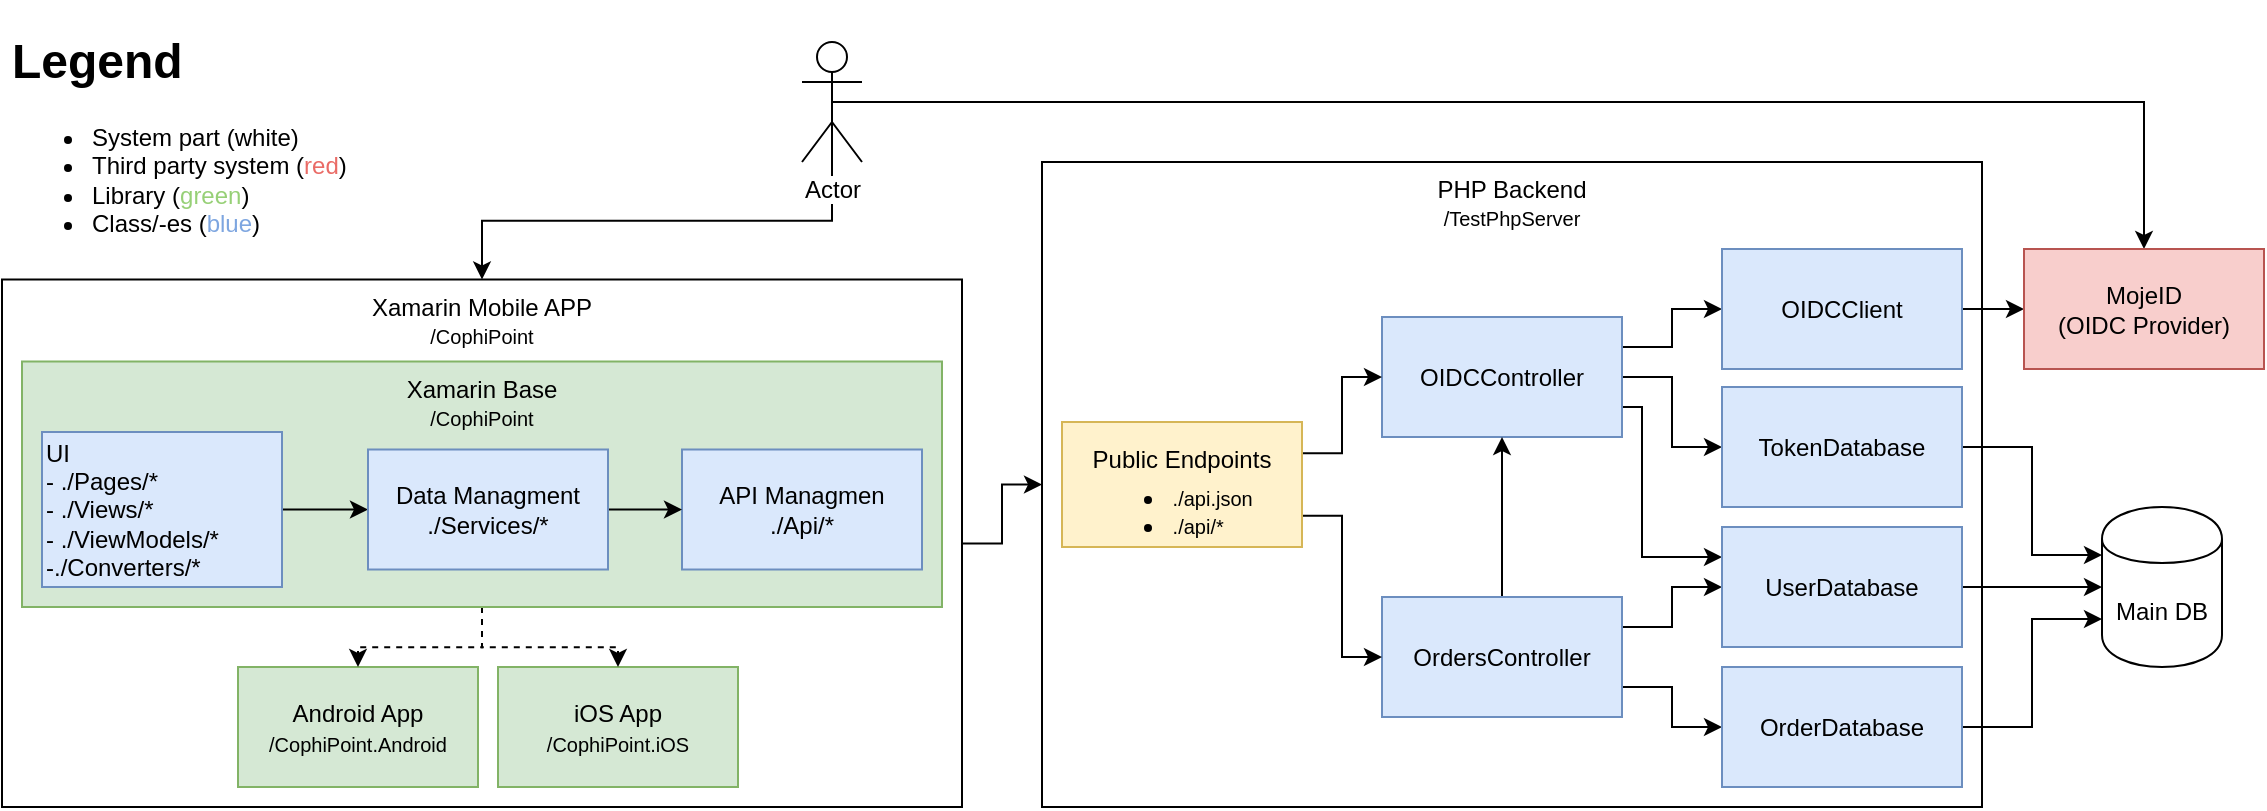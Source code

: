 <mxfile version="12.7.0" type="github">
  <diagram name="Page-1" id="74b105a0-9070-1c63-61bc-23e55f88626e">
    <mxGraphModel dx="1443" dy="2799" grid="1" gridSize="10" guides="1" tooltips="1" connect="1" arrows="1" fold="1" page="1" pageScale="1.5" pageWidth="1169" pageHeight="826" background="none" math="0" shadow="0">
      <root>
        <mxCell id="0" style=";html=1;"/>
        <mxCell id="1" style=";html=1;" parent="0"/>
        <mxCell id="N1SPaJN3-FvJbKvBgrWH-49" style="edgeStyle=orthogonalEdgeStyle;rounded=0;orthogonalLoop=1;jettySize=auto;html=1;exitX=0.5;exitY=0.5;exitDx=0;exitDy=0;exitPerimeter=0;entryX=0.5;entryY=0;entryDx=0;entryDy=0;" edge="1" parent="1" source="N1SPaJN3-FvJbKvBgrWH-1" target="N1SPaJN3-FvJbKvBgrWH-13">
          <mxGeometry relative="1" as="geometry"/>
        </mxCell>
        <mxCell id="N1SPaJN3-FvJbKvBgrWH-50" style="edgeStyle=orthogonalEdgeStyle;rounded=0;orthogonalLoop=1;jettySize=auto;html=1;exitX=0.5;exitY=0.5;exitDx=0;exitDy=0;exitPerimeter=0;entryX=0.5;entryY=0;entryDx=0;entryDy=0;" edge="1" parent="1" source="N1SPaJN3-FvJbKvBgrWH-1" target="N1SPaJN3-FvJbKvBgrWH-4">
          <mxGeometry relative="1" as="geometry"/>
        </mxCell>
        <mxCell id="N1SPaJN3-FvJbKvBgrWH-1" value="Actor" style="shape=umlActor;verticalLabelPosition=bottom;labelBackgroundColor=#ffffff;verticalAlign=top;html=1;outlineConnect=0;" vertex="1" parent="1">
          <mxGeometry x="710" y="10" width="30" height="60" as="geometry"/>
        </mxCell>
        <mxCell id="N1SPaJN3-FvJbKvBgrWH-7" value="" style="edgeStyle=orthogonalEdgeStyle;rounded=0;orthogonalLoop=1;jettySize=auto;html=1;" edge="1" parent="1" source="N1SPaJN3-FvJbKvBgrWH-4" target="N1SPaJN3-FvJbKvBgrWH-6">
          <mxGeometry relative="1" as="geometry"/>
        </mxCell>
        <mxCell id="N1SPaJN3-FvJbKvBgrWH-4" value="Xamarin Mobile APP&lt;br&gt;&lt;font style=&quot;font-size: 10px&quot;&gt;/CophiPoint&lt;/font&gt;" style="rounded=0;whiteSpace=wrap;html=1;verticalAlign=top;" vertex="1" parent="1">
          <mxGeometry x="310" y="128.75" width="480" height="263.75" as="geometry"/>
        </mxCell>
        <mxCell id="N1SPaJN3-FvJbKvBgrWH-6" value="PHP Backend&lt;br&gt;&lt;font style=&quot;font-size: 10px&quot;&gt;/TestPhpServer&lt;/font&gt;" style="rounded=0;whiteSpace=wrap;html=1;verticalAlign=top;" vertex="1" parent="1">
          <mxGeometry x="830" y="70" width="470" height="322.5" as="geometry"/>
        </mxCell>
        <mxCell id="N1SPaJN3-FvJbKvBgrWH-3" value="Android App&lt;br&gt;&lt;font style=&quot;font-size: 10px&quot;&gt;/CophiPoint.Android&lt;/font&gt;" style="rounded=0;whiteSpace=wrap;html=1;fillColor=#d5e8d4;strokeColor=#82b366;" vertex="1" parent="1">
          <mxGeometry x="428" y="322.5" width="120" height="60" as="geometry"/>
        </mxCell>
        <mxCell id="N1SPaJN3-FvJbKvBgrWH-5" value="iOS App&lt;br&gt;&lt;font style=&quot;font-size: 10px&quot;&gt;/CophiPoint.iOS&lt;/font&gt;" style="rounded=0;whiteSpace=wrap;html=1;fillColor=#d5e8d4;strokeColor=#82b366;" vertex="1" parent="1">
          <mxGeometry x="558" y="322.5" width="120" height="60" as="geometry"/>
        </mxCell>
        <mxCell id="N1SPaJN3-FvJbKvBgrWH-12" value="" style="edgeStyle=orthogonalEdgeStyle;rounded=0;orthogonalLoop=1;jettySize=auto;html=1;exitX=1;exitY=0.25;exitDx=0;exitDy=0;" edge="1" parent="1" source="N1SPaJN3-FvJbKvBgrWH-9" target="N1SPaJN3-FvJbKvBgrWH-11">
          <mxGeometry relative="1" as="geometry"/>
        </mxCell>
        <mxCell id="N1SPaJN3-FvJbKvBgrWH-26" style="edgeStyle=orthogonalEdgeStyle;rounded=0;orthogonalLoop=1;jettySize=auto;html=1;exitX=1;exitY=0.5;exitDx=0;exitDy=0;" edge="1" parent="1" source="N1SPaJN3-FvJbKvBgrWH-9" target="N1SPaJN3-FvJbKvBgrWH-18">
          <mxGeometry relative="1" as="geometry"/>
        </mxCell>
        <mxCell id="N1SPaJN3-FvJbKvBgrWH-27" style="edgeStyle=orthogonalEdgeStyle;rounded=0;orthogonalLoop=1;jettySize=auto;html=1;exitX=1;exitY=0.75;exitDx=0;exitDy=0;entryX=0;entryY=0.25;entryDx=0;entryDy=0;" edge="1" parent="1" source="N1SPaJN3-FvJbKvBgrWH-9" target="N1SPaJN3-FvJbKvBgrWH-20">
          <mxGeometry relative="1" as="geometry">
            <Array as="points">
              <mxPoint x="1130" y="192.5"/>
              <mxPoint x="1130" y="267.5"/>
            </Array>
          </mxGeometry>
        </mxCell>
        <mxCell id="N1SPaJN3-FvJbKvBgrWH-9" value="OIDCController" style="rounded=0;whiteSpace=wrap;html=1;fillColor=#dae8fc;strokeColor=#6c8ebf;" vertex="1" parent="1">
          <mxGeometry x="1000" y="147.5" width="120" height="60" as="geometry"/>
        </mxCell>
        <mxCell id="N1SPaJN3-FvJbKvBgrWH-14" style="edgeStyle=orthogonalEdgeStyle;rounded=0;orthogonalLoop=1;jettySize=auto;html=1;exitX=1;exitY=0.5;exitDx=0;exitDy=0;entryX=0;entryY=0.5;entryDx=0;entryDy=0;" edge="1" parent="1" source="N1SPaJN3-FvJbKvBgrWH-11" target="N1SPaJN3-FvJbKvBgrWH-13">
          <mxGeometry relative="1" as="geometry"/>
        </mxCell>
        <mxCell id="N1SPaJN3-FvJbKvBgrWH-11" value="OIDCClient" style="rounded=0;whiteSpace=wrap;html=1;fillColor=#dae8fc;strokeColor=#6c8ebf;" vertex="1" parent="1">
          <mxGeometry x="1170" y="113.5" width="120" height="60" as="geometry"/>
        </mxCell>
        <mxCell id="N1SPaJN3-FvJbKvBgrWH-22" style="edgeStyle=orthogonalEdgeStyle;rounded=0;orthogonalLoop=1;jettySize=auto;html=1;exitX=1;exitY=0.25;exitDx=0;exitDy=0;entryX=0;entryY=0.5;entryDx=0;entryDy=0;" edge="1" parent="1" source="N1SPaJN3-FvJbKvBgrWH-10" target="N1SPaJN3-FvJbKvBgrWH-20">
          <mxGeometry relative="1" as="geometry"/>
        </mxCell>
        <mxCell id="N1SPaJN3-FvJbKvBgrWH-23" style="edgeStyle=orthogonalEdgeStyle;rounded=0;orthogonalLoop=1;jettySize=auto;html=1;exitX=1;exitY=0.75;exitDx=0;exitDy=0;entryX=0;entryY=0.5;entryDx=0;entryDy=0;" edge="1" parent="1" source="N1SPaJN3-FvJbKvBgrWH-10" target="N1SPaJN3-FvJbKvBgrWH-19">
          <mxGeometry relative="1" as="geometry"/>
        </mxCell>
        <mxCell id="N1SPaJN3-FvJbKvBgrWH-25" style="edgeStyle=orthogonalEdgeStyle;rounded=0;orthogonalLoop=1;jettySize=auto;html=1;exitX=0.5;exitY=0;exitDx=0;exitDy=0;entryX=0.5;entryY=1;entryDx=0;entryDy=0;" edge="1" parent="1" source="N1SPaJN3-FvJbKvBgrWH-10" target="N1SPaJN3-FvJbKvBgrWH-9">
          <mxGeometry relative="1" as="geometry"/>
        </mxCell>
        <mxCell id="N1SPaJN3-FvJbKvBgrWH-10" value="OrdersController" style="rounded=0;whiteSpace=wrap;html=1;fillColor=#dae8fc;strokeColor=#6c8ebf;" vertex="1" parent="1">
          <mxGeometry x="1000" y="287.5" width="120" height="60" as="geometry"/>
        </mxCell>
        <mxCell id="N1SPaJN3-FvJbKvBgrWH-13" value="MojeID &lt;br&gt;(OIDC Provider)" style="rounded=0;whiteSpace=wrap;html=1;fillColor=#f8cecc;strokeColor=#b85450;" vertex="1" parent="1">
          <mxGeometry x="1321" y="113.5" width="120" height="60" as="geometry"/>
        </mxCell>
        <mxCell id="N1SPaJN3-FvJbKvBgrWH-29" style="edgeStyle=orthogonalEdgeStyle;rounded=0;orthogonalLoop=1;jettySize=auto;html=1;exitX=1;exitY=0.5;exitDx=0;exitDy=0;entryX=0;entryY=0.3;entryDx=0;entryDy=0;" edge="1" parent="1" source="N1SPaJN3-FvJbKvBgrWH-18" target="N1SPaJN3-FvJbKvBgrWH-28">
          <mxGeometry relative="1" as="geometry"/>
        </mxCell>
        <mxCell id="N1SPaJN3-FvJbKvBgrWH-18" value="TokenDatabase" style="rounded=0;whiteSpace=wrap;html=1;fillColor=#dae8fc;strokeColor=#6c8ebf;" vertex="1" parent="1">
          <mxGeometry x="1170" y="182.5" width="120" height="60" as="geometry"/>
        </mxCell>
        <mxCell id="N1SPaJN3-FvJbKvBgrWH-31" style="edgeStyle=orthogonalEdgeStyle;rounded=0;orthogonalLoop=1;jettySize=auto;html=1;exitX=1;exitY=0.5;exitDx=0;exitDy=0;entryX=0;entryY=0.7;entryDx=0;entryDy=0;" edge="1" parent="1" source="N1SPaJN3-FvJbKvBgrWH-19" target="N1SPaJN3-FvJbKvBgrWH-28">
          <mxGeometry relative="1" as="geometry"/>
        </mxCell>
        <mxCell id="N1SPaJN3-FvJbKvBgrWH-19" value="OrderDatabase" style="rounded=0;whiteSpace=wrap;html=1;fillColor=#dae8fc;strokeColor=#6c8ebf;" vertex="1" parent="1">
          <mxGeometry x="1170" y="322.5" width="120" height="60" as="geometry"/>
        </mxCell>
        <mxCell id="N1SPaJN3-FvJbKvBgrWH-30" style="edgeStyle=orthogonalEdgeStyle;rounded=0;orthogonalLoop=1;jettySize=auto;html=1;exitX=1;exitY=0.5;exitDx=0;exitDy=0;entryX=0;entryY=0.5;entryDx=0;entryDy=0;" edge="1" parent="1" source="N1SPaJN3-FvJbKvBgrWH-20" target="N1SPaJN3-FvJbKvBgrWH-28">
          <mxGeometry relative="1" as="geometry"/>
        </mxCell>
        <mxCell id="N1SPaJN3-FvJbKvBgrWH-20" value="UserDatabase" style="rounded=0;whiteSpace=wrap;html=1;fillColor=#dae8fc;strokeColor=#6c8ebf;" vertex="1" parent="1">
          <mxGeometry x="1170" y="252.5" width="120" height="60" as="geometry"/>
        </mxCell>
        <mxCell id="N1SPaJN3-FvJbKvBgrWH-28" value="Main DB" style="shape=cylinder;whiteSpace=wrap;html=1;boundedLbl=1;backgroundOutline=1;" vertex="1" parent="1">
          <mxGeometry x="1360" y="242.5" width="60" height="80" as="geometry"/>
        </mxCell>
        <mxCell id="N1SPaJN3-FvJbKvBgrWH-32" value="&lt;h1&gt;Legend&lt;/h1&gt;&lt;p&gt;&lt;/p&gt;&lt;ul&gt;&lt;li&gt;System part (white)&lt;/li&gt;&lt;li&gt;Third party system (&lt;font color=&quot;#ea6b66&quot;&gt;red&lt;/font&gt;)&lt;/li&gt;&lt;li&gt;Library (&lt;font color=&quot;#97d077&quot;&gt;green&lt;/font&gt;)&lt;/li&gt;&lt;li&gt;Class/-es (&lt;font color=&quot;#7ea6e0&quot;&gt;blue&lt;/font&gt;)&lt;br&gt;&lt;/li&gt;&lt;/ul&gt;&lt;p&gt;&lt;/p&gt;" style="text;html=1;strokeColor=none;fillColor=none;spacing=5;spacingTop=-20;whiteSpace=wrap;overflow=hidden;rounded=0;" vertex="1" parent="1">
          <mxGeometry x="310" y="-0.47" width="190" height="120" as="geometry"/>
        </mxCell>
        <mxCell id="N1SPaJN3-FvJbKvBgrWH-46" style="edgeStyle=orthogonalEdgeStyle;rounded=0;orthogonalLoop=1;jettySize=auto;html=1;exitX=0.5;exitY=1;exitDx=0;exitDy=0;dashed=1;" edge="1" parent="1" source="N1SPaJN3-FvJbKvBgrWH-33" target="N1SPaJN3-FvJbKvBgrWH-3">
          <mxGeometry relative="1" as="geometry"/>
        </mxCell>
        <mxCell id="N1SPaJN3-FvJbKvBgrWH-47" style="edgeStyle=orthogonalEdgeStyle;rounded=0;orthogonalLoop=1;jettySize=auto;html=1;exitX=0.5;exitY=1;exitDx=0;exitDy=0;entryX=0.5;entryY=0;entryDx=0;entryDy=0;dashed=1;" edge="1" parent="1" source="N1SPaJN3-FvJbKvBgrWH-33" target="N1SPaJN3-FvJbKvBgrWH-5">
          <mxGeometry relative="1" as="geometry"/>
        </mxCell>
        <mxCell id="N1SPaJN3-FvJbKvBgrWH-33" value="Xamarin Base&lt;br&gt;&lt;font style=&quot;font-size: 10px&quot;&gt;/CophiPoint&lt;/font&gt;" style="rounded=0;whiteSpace=wrap;html=1;fillColor=#d5e8d4;strokeColor=#82b366;verticalAlign=top;" vertex="1" parent="1">
          <mxGeometry x="320" y="169.75" width="460" height="122.75" as="geometry"/>
        </mxCell>
        <mxCell id="N1SPaJN3-FvJbKvBgrWH-39" style="edgeStyle=orthogonalEdgeStyle;rounded=0;orthogonalLoop=1;jettySize=auto;html=1;exitX=1;exitY=0.75;exitDx=0;exitDy=0;entryX=0;entryY=0.5;entryDx=0;entryDy=0;" edge="1" parent="1" source="N1SPaJN3-FvJbKvBgrWH-34" target="N1SPaJN3-FvJbKvBgrWH-10">
          <mxGeometry relative="1" as="geometry"/>
        </mxCell>
        <mxCell id="N1SPaJN3-FvJbKvBgrWH-40" style="edgeStyle=orthogonalEdgeStyle;rounded=0;orthogonalLoop=1;jettySize=auto;html=1;exitX=1;exitY=0.25;exitDx=0;exitDy=0;entryX=0;entryY=0.5;entryDx=0;entryDy=0;" edge="1" parent="1" source="N1SPaJN3-FvJbKvBgrWH-34" target="N1SPaJN3-FvJbKvBgrWH-9">
          <mxGeometry relative="1" as="geometry"/>
        </mxCell>
        <mxCell id="N1SPaJN3-FvJbKvBgrWH-34" value="&lt;p style=&quot;line-height: 0%&quot;&gt;Public Endpoints&lt;br&gt;&lt;/p&gt;&lt;ul&gt;&lt;li style=&quot;text-align: left&quot;&gt;&lt;span style=&quot;font-size: 10px&quot;&gt;./api.json&lt;/span&gt;&lt;br&gt;&lt;/li&gt;&lt;li style=&quot;text-align: left&quot;&gt;&lt;span style=&quot;font-size: 10px&quot;&gt;./api/*&lt;br&gt;&lt;/span&gt;&lt;/li&gt;&lt;/ul&gt;&lt;p&gt;&lt;/p&gt;" style="rounded=0;whiteSpace=wrap;html=1;verticalAlign=top;fillColor=#fff2cc;strokeColor=#d6b656;" vertex="1" parent="1">
          <mxGeometry x="840" y="200" width="120" height="62.5" as="geometry"/>
        </mxCell>
        <mxCell id="N1SPaJN3-FvJbKvBgrWH-41" value="API Managmen&lt;br&gt;./Api/*" style="rounded=0;whiteSpace=wrap;html=1;fillColor=#dae8fc;strokeColor=#6c8ebf;" vertex="1" parent="1">
          <mxGeometry x="650" y="213.75" width="120" height="60" as="geometry"/>
        </mxCell>
        <mxCell id="N1SPaJN3-FvJbKvBgrWH-45" style="edgeStyle=orthogonalEdgeStyle;rounded=0;orthogonalLoop=1;jettySize=auto;html=1;exitX=1;exitY=0.5;exitDx=0;exitDy=0;" edge="1" parent="1" source="N1SPaJN3-FvJbKvBgrWH-42" target="N1SPaJN3-FvJbKvBgrWH-43">
          <mxGeometry relative="1" as="geometry"/>
        </mxCell>
        <mxCell id="N1SPaJN3-FvJbKvBgrWH-42" value="&lt;div&gt;&lt;span&gt;UI&lt;/span&gt;&lt;/div&gt;&lt;div&gt;- ./Pages/*&lt;span&gt;&lt;br&gt;&lt;/span&gt;&lt;/div&gt;&lt;div&gt;&lt;span&gt;- ./Views/*&lt;/span&gt;&lt;/div&gt;&lt;div&gt;&lt;span&gt;- ./ViewModels/*&lt;/span&gt;&lt;/div&gt;&lt;div&gt;&lt;span&gt;-./Converters/*&lt;/span&gt;&lt;/div&gt;" style="rounded=0;whiteSpace=wrap;html=1;align=left;fillColor=#dae8fc;strokeColor=#6c8ebf;" vertex="1" parent="1">
          <mxGeometry x="330" y="205" width="120" height="77.5" as="geometry"/>
        </mxCell>
        <mxCell id="N1SPaJN3-FvJbKvBgrWH-44" style="edgeStyle=orthogonalEdgeStyle;rounded=0;orthogonalLoop=1;jettySize=auto;html=1;exitX=1;exitY=0.5;exitDx=0;exitDy=0;" edge="1" parent="1" source="N1SPaJN3-FvJbKvBgrWH-43" target="N1SPaJN3-FvJbKvBgrWH-41">
          <mxGeometry relative="1" as="geometry"/>
        </mxCell>
        <mxCell id="N1SPaJN3-FvJbKvBgrWH-43" value="Data Managment&lt;br&gt;./Services/*" style="rounded=0;whiteSpace=wrap;html=1;fillColor=#dae8fc;strokeColor=#6c8ebf;" vertex="1" parent="1">
          <mxGeometry x="493" y="213.75" width="120" height="60" as="geometry"/>
        </mxCell>
      </root>
    </mxGraphModel>
  </diagram>
</mxfile>
